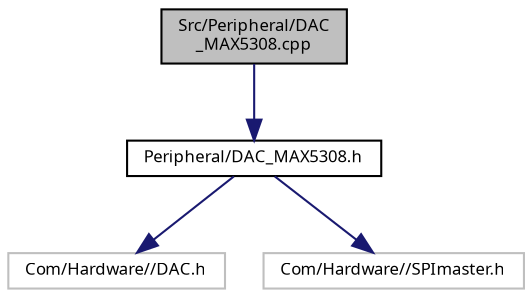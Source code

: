 digraph "Src/Peripheral/DAC_MAX5308.cpp"
{
  edge [fontname="Sans",fontsize="8",labelfontname="Sans",labelfontsize="8"];
  node [fontname="Sans",fontsize="8",shape=record];
  Node1 [label="Src/Peripheral/DAC\l_MAX5308.cpp",height=0.2,width=0.4,color="black", fillcolor="grey75", style="filled", fontcolor="black"];
  Node1 -> Node2 [color="midnightblue",fontsize="8",style="solid",fontname="Sans"];
  Node2 [label="Peripheral/DAC_MAX5308.h",height=0.2,width=0.4,color="black", fillcolor="white", style="filled",URL="$_d_a_c___m_a_x5308_8h.html"];
  Node2 -> Node3 [color="midnightblue",fontsize="8",style="solid",fontname="Sans"];
  Node3 [label="Com/Hardware//DAC.h",height=0.2,width=0.4,color="grey75", fillcolor="white", style="filled"];
  Node2 -> Node4 [color="midnightblue",fontsize="8",style="solid",fontname="Sans"];
  Node4 [label="Com/Hardware//SPImaster.h",height=0.2,width=0.4,color="grey75", fillcolor="white", style="filled"];
}
